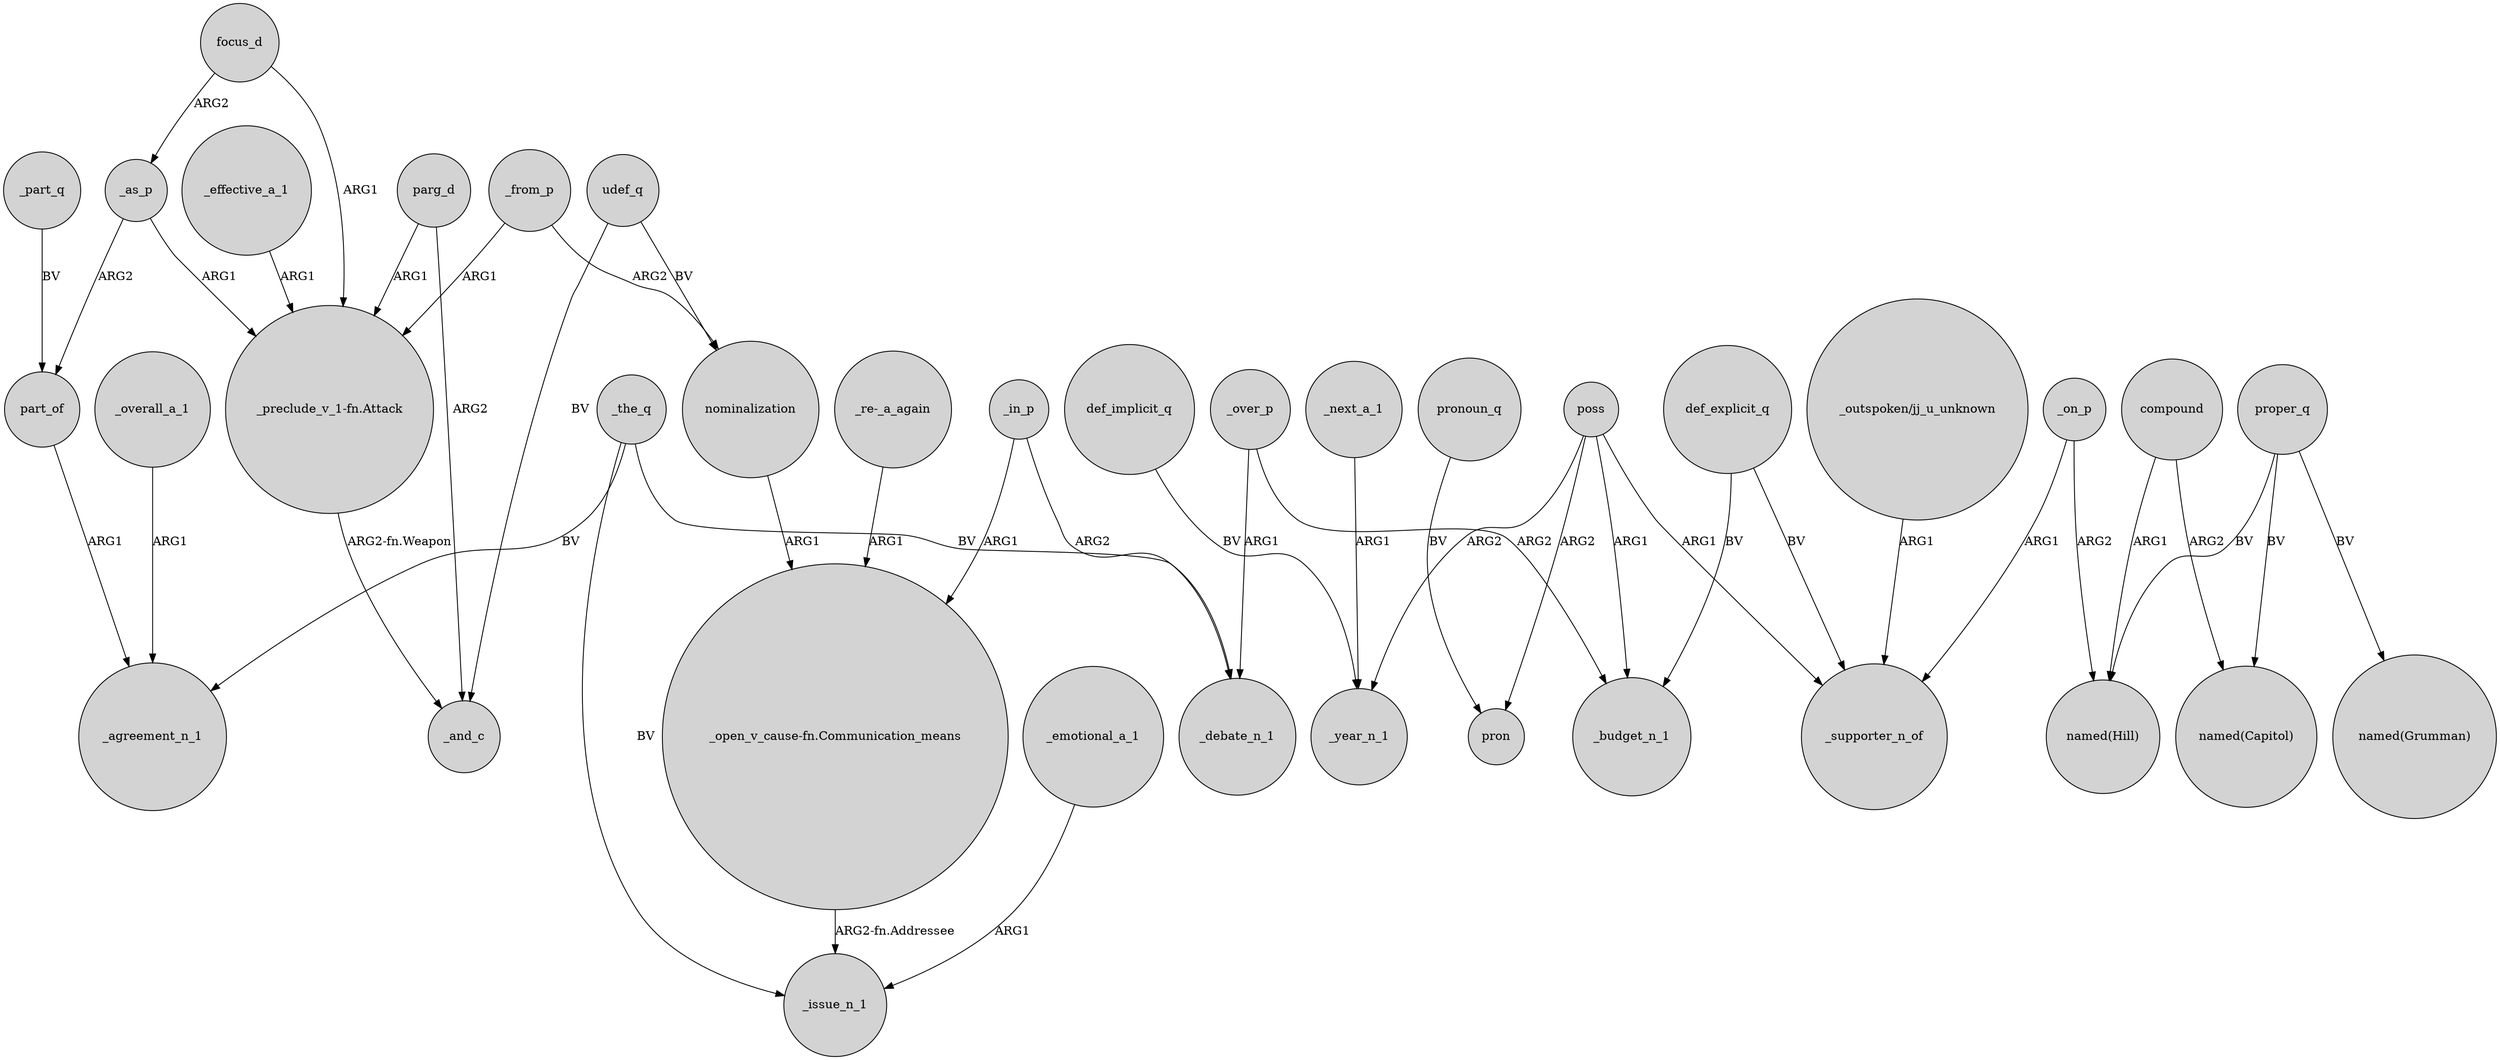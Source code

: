 digraph {
	node [shape=circle style=filled]
	_the_q -> _agreement_n_1 [label=BV]
	_from_p -> "_preclude_v_1-fn.Attack" [label=ARG1]
	_the_q -> _debate_n_1 [label=BV]
	"_re-_a_again" -> "_open_v_cause-fn.Communication_means" [label=ARG1]
	"_preclude_v_1-fn.Attack" -> _and_c [label="ARG2-fn.Weapon"]
	_as_p -> part_of [label=ARG2]
	_overall_a_1 -> _agreement_n_1 [label=ARG1]
	def_implicit_q -> _year_n_1 [label=BV]
	_as_p -> "_preclude_v_1-fn.Attack" [label=ARG1]
	_over_p -> _budget_n_1 [label=ARG2]
	udef_q -> nominalization [label=BV]
	_in_p -> "_open_v_cause-fn.Communication_means" [label=ARG1]
	poss -> _year_n_1 [label=ARG2]
	udef_q -> _and_c [label=BV]
	proper_q -> "named(Grumman)" [label=BV]
	def_explicit_q -> _budget_n_1 [label=BV]
	_from_p -> nominalization [label=ARG2]
	_over_p -> _debate_n_1 [label=ARG1]
	pronoun_q -> pron [label=BV]
	poss -> pron [label=ARG2]
	_on_p -> _supporter_n_of [label=ARG1]
	_in_p -> _debate_n_1 [label=ARG2]
	parg_d -> "_preclude_v_1-fn.Attack" [label=ARG1]
	_part_q -> part_of [label=BV]
	_on_p -> "named(Hill)" [label=ARG2]
	def_explicit_q -> _supporter_n_of [label=BV]
	compound -> "named(Capitol)" [label=ARG2]
	"_open_v_cause-fn.Communication_means" -> _issue_n_1 [label="ARG2-fn.Addressee"]
	parg_d -> _and_c [label=ARG2]
	_emotional_a_1 -> _issue_n_1 [label=ARG1]
	proper_q -> "named(Capitol)" [label=BV]
	poss -> _supporter_n_of [label=ARG1]
	focus_d -> "_preclude_v_1-fn.Attack" [label=ARG1]
	_effective_a_1 -> "_preclude_v_1-fn.Attack" [label=ARG1]
	focus_d -> _as_p [label=ARG2]
	_next_a_1 -> _year_n_1 [label=ARG1]
	poss -> _budget_n_1 [label=ARG1]
	proper_q -> "named(Hill)" [label=BV]
	"_outspoken/jj_u_unknown" -> _supporter_n_of [label=ARG1]
	compound -> "named(Hill)" [label=ARG1]
	part_of -> _agreement_n_1 [label=ARG1]
	nominalization -> "_open_v_cause-fn.Communication_means" [label=ARG1]
	_the_q -> _issue_n_1 [label=BV]
}
